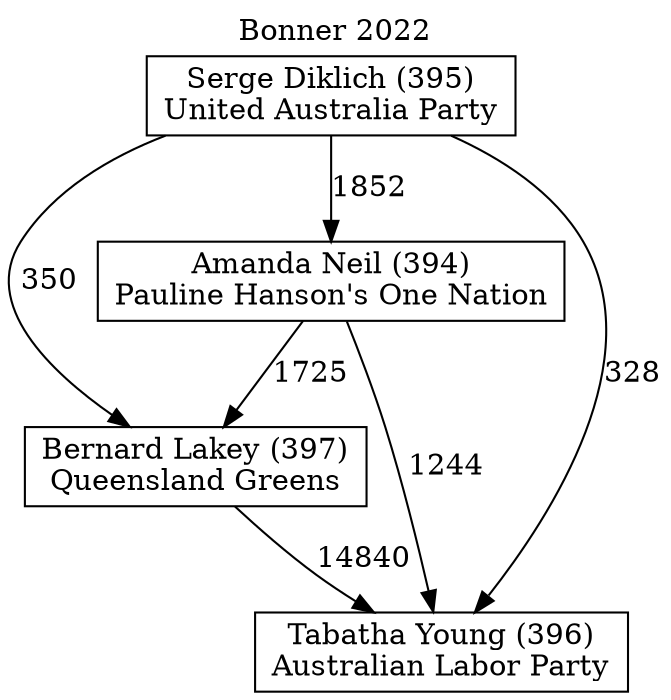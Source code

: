 // House preference flow
digraph "Tabatha Young (396)_Bonner_2022" {
	graph [label="Bonner 2022" labelloc=t mclimit=10]
	node [shape=box]
	"Bernard Lakey (397)" [label="Bernard Lakey (397)
Queensland Greens"]
	"Amanda Neil (394)" [label="Amanda Neil (394)
Pauline Hanson's One Nation"]
	"Serge Diklich (395)" [label="Serge Diklich (395)
United Australia Party"]
	"Tabatha Young (396)" [label="Tabatha Young (396)
Australian Labor Party"]
	"Bernard Lakey (397)" -> "Tabatha Young (396)" [label=14840]
	"Amanda Neil (394)" -> "Bernard Lakey (397)" [label=1725]
	"Serge Diklich (395)" -> "Amanda Neil (394)" [label=1852]
	"Serge Diklich (395)" -> "Bernard Lakey (397)" [label=350]
	"Serge Diklich (395)" -> "Tabatha Young (396)" [label=328]
	"Amanda Neil (394)" -> "Tabatha Young (396)" [label=1244]
}
